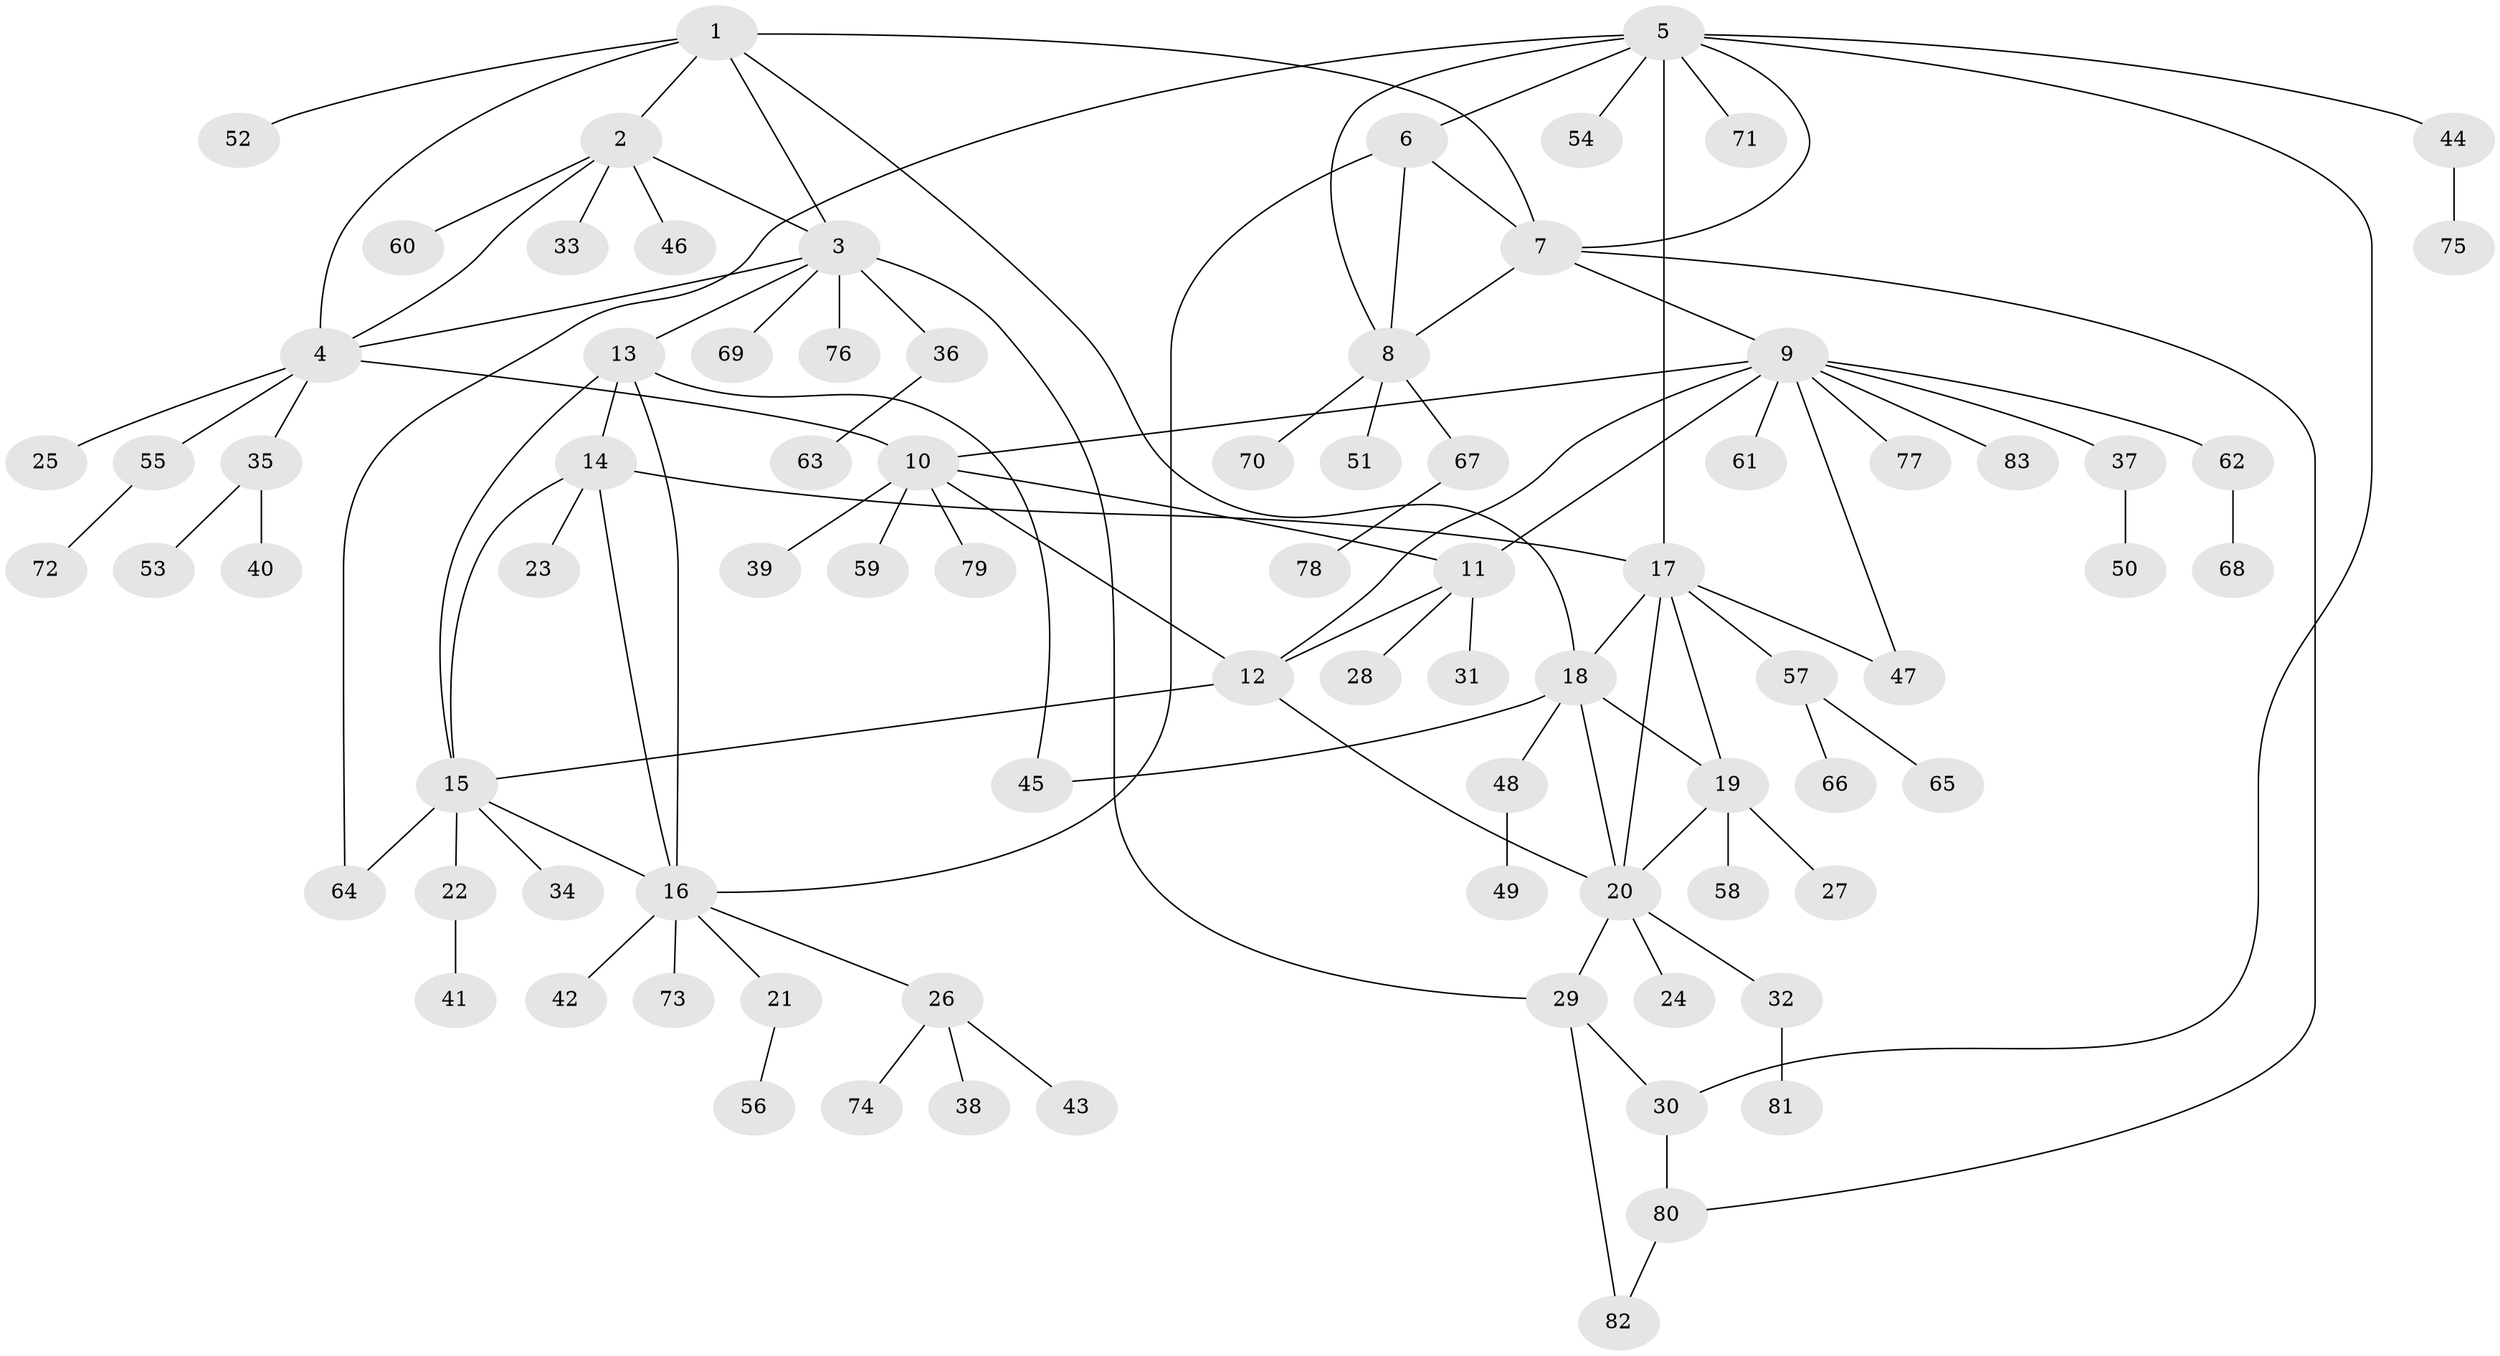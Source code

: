 // Generated by graph-tools (version 1.1) at 2025/11/02/27/25 16:11:31]
// undirected, 83 vertices, 110 edges
graph export_dot {
graph [start="1"]
  node [color=gray90,style=filled];
  1;
  2;
  3;
  4;
  5;
  6;
  7;
  8;
  9;
  10;
  11;
  12;
  13;
  14;
  15;
  16;
  17;
  18;
  19;
  20;
  21;
  22;
  23;
  24;
  25;
  26;
  27;
  28;
  29;
  30;
  31;
  32;
  33;
  34;
  35;
  36;
  37;
  38;
  39;
  40;
  41;
  42;
  43;
  44;
  45;
  46;
  47;
  48;
  49;
  50;
  51;
  52;
  53;
  54;
  55;
  56;
  57;
  58;
  59;
  60;
  61;
  62;
  63;
  64;
  65;
  66;
  67;
  68;
  69;
  70;
  71;
  72;
  73;
  74;
  75;
  76;
  77;
  78;
  79;
  80;
  81;
  82;
  83;
  1 -- 2;
  1 -- 3;
  1 -- 4;
  1 -- 7;
  1 -- 18;
  1 -- 52;
  2 -- 3;
  2 -- 4;
  2 -- 33;
  2 -- 46;
  2 -- 60;
  3 -- 4;
  3 -- 13;
  3 -- 29;
  3 -- 36;
  3 -- 69;
  3 -- 76;
  4 -- 10;
  4 -- 25;
  4 -- 35;
  4 -- 55;
  5 -- 6;
  5 -- 7;
  5 -- 8;
  5 -- 17;
  5 -- 30;
  5 -- 44;
  5 -- 54;
  5 -- 64;
  5 -- 71;
  6 -- 7;
  6 -- 8;
  6 -- 16;
  7 -- 8;
  7 -- 9;
  7 -- 80;
  8 -- 51;
  8 -- 67;
  8 -- 70;
  9 -- 10;
  9 -- 11;
  9 -- 12;
  9 -- 37;
  9 -- 47;
  9 -- 61;
  9 -- 62;
  9 -- 77;
  9 -- 83;
  10 -- 11;
  10 -- 12;
  10 -- 39;
  10 -- 59;
  10 -- 79;
  11 -- 12;
  11 -- 28;
  11 -- 31;
  12 -- 15;
  12 -- 20;
  13 -- 14;
  13 -- 15;
  13 -- 16;
  13 -- 45;
  14 -- 15;
  14 -- 16;
  14 -- 17;
  14 -- 23;
  15 -- 16;
  15 -- 22;
  15 -- 34;
  15 -- 64;
  16 -- 21;
  16 -- 26;
  16 -- 42;
  16 -- 73;
  17 -- 18;
  17 -- 19;
  17 -- 20;
  17 -- 47;
  17 -- 57;
  18 -- 19;
  18 -- 20;
  18 -- 45;
  18 -- 48;
  19 -- 20;
  19 -- 27;
  19 -- 58;
  20 -- 24;
  20 -- 29;
  20 -- 32;
  21 -- 56;
  22 -- 41;
  26 -- 38;
  26 -- 43;
  26 -- 74;
  29 -- 30;
  29 -- 82;
  30 -- 80;
  32 -- 81;
  35 -- 40;
  35 -- 53;
  36 -- 63;
  37 -- 50;
  44 -- 75;
  48 -- 49;
  55 -- 72;
  57 -- 65;
  57 -- 66;
  62 -- 68;
  67 -- 78;
  80 -- 82;
}
